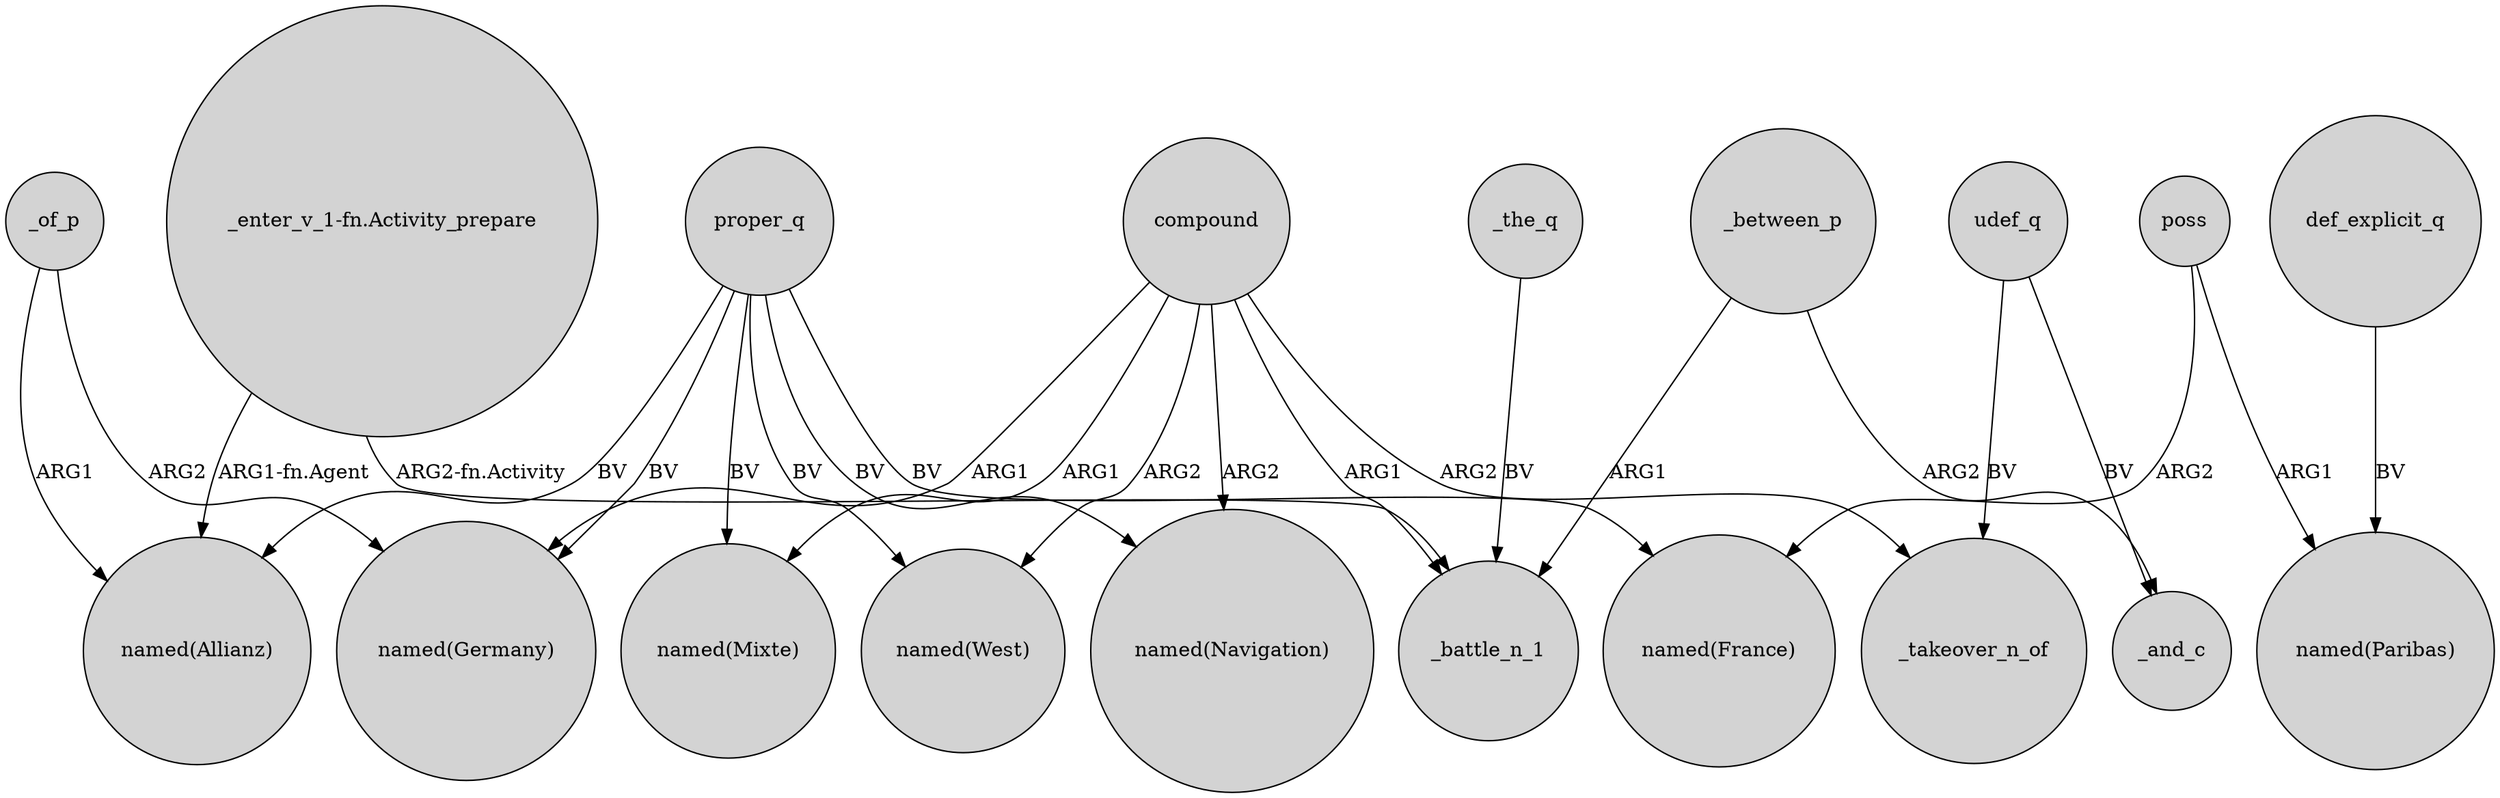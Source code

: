 digraph {
	node [shape=circle style=filled]
	"_enter_v_1-fn.Activity_prepare" -> _battle_n_1 [label="ARG2-fn.Activity"]
	_of_p -> "named(Allianz)" [label=ARG1]
	proper_q -> "named(Navigation)" [label=BV]
	_of_p -> "named(Germany)" [label=ARG2]
	proper_q -> "named(France)" [label=BV]
	compound -> "named(Navigation)" [label=ARG2]
	proper_q -> "named(Allianz)" [label=BV]
	udef_q -> _and_c [label=BV]
	"_enter_v_1-fn.Activity_prepare" -> "named(Allianz)" [label="ARG1-fn.Agent"]
	def_explicit_q -> "named(Paribas)" [label=BV]
	proper_q -> "named(Mixte)" [label=BV]
	udef_q -> _takeover_n_of [label=BV]
	poss -> "named(Paribas)" [label=ARG1]
	compound -> "named(Mixte)" [label=ARG1]
	compound -> _battle_n_1 [label=ARG1]
	compound -> "named(West)" [label=ARG2]
	compound -> "named(Germany)" [label=ARG1]
	proper_q -> "named(West)" [label=BV]
	_the_q -> _battle_n_1 [label=BV]
	poss -> "named(France)" [label=ARG2]
	compound -> _takeover_n_of [label=ARG2]
	_between_p -> _battle_n_1 [label=ARG1]
	_between_p -> _and_c [label=ARG2]
	proper_q -> "named(Germany)" [label=BV]
}
